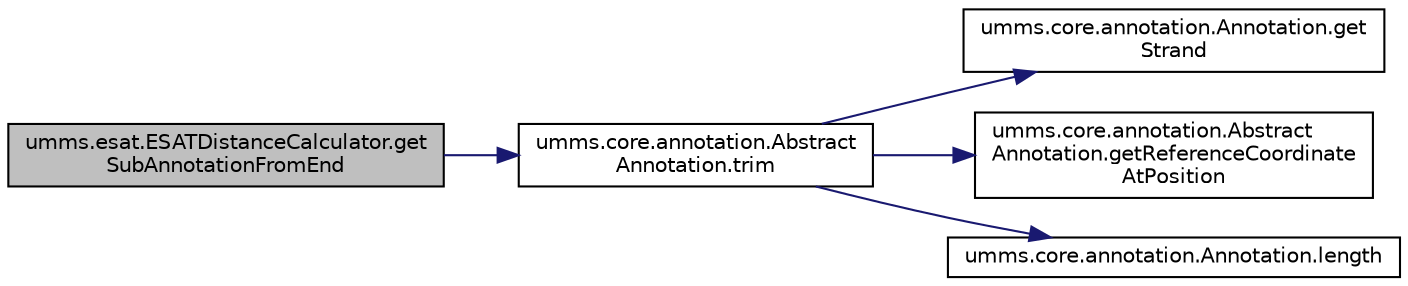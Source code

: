 digraph "umms.esat.ESATDistanceCalculator.getSubAnnotationFromEnd"
{
  edge [fontname="Helvetica",fontsize="10",labelfontname="Helvetica",labelfontsize="10"];
  node [fontname="Helvetica",fontsize="10",shape=record];
  rankdir="LR";
  Node1 [label="umms.esat.ESATDistanceCalculator.get\lSubAnnotationFromEnd",height=0.2,width=0.4,color="black", fillcolor="grey75", style="filled" fontcolor="black"];
  Node1 -> Node2 [color="midnightblue",fontsize="10",style="solid",fontname="Helvetica"];
  Node2 [label="umms.core.annotation.Abstract\lAnnotation.trim",height=0.2,width=0.4,color="black", fillcolor="white", style="filled",URL="$classumms_1_1core_1_1annotation_1_1_abstract_annotation.html#a7101ed1a3444755c06346f6bdb4bdbd0"];
  Node2 -> Node3 [color="midnightblue",fontsize="10",style="solid",fontname="Helvetica"];
  Node3 [label="umms.core.annotation.Annotation.get\lStrand",height=0.2,width=0.4,color="black", fillcolor="white", style="filled",URL="$interfaceumms_1_1core_1_1annotation_1_1_annotation.html#ae43b57d64e5ca6c58123c695fa31bf34"];
  Node2 -> Node4 [color="midnightblue",fontsize="10",style="solid",fontname="Helvetica"];
  Node4 [label="umms.core.annotation.Abstract\lAnnotation.getReferenceCoordinate\lAtPosition",height=0.2,width=0.4,color="black", fillcolor="white", style="filled",URL="$classumms_1_1core_1_1annotation_1_1_abstract_annotation.html#afe9d6ee4987afb23a573988a3bb922fd"];
  Node2 -> Node5 [color="midnightblue",fontsize="10",style="solid",fontname="Helvetica"];
  Node5 [label="umms.core.annotation.Annotation.length",height=0.2,width=0.4,color="black", fillcolor="white", style="filled",URL="$interfaceumms_1_1core_1_1annotation_1_1_annotation.html#a5431a247302386cf5f607121fe256eb6"];
}
